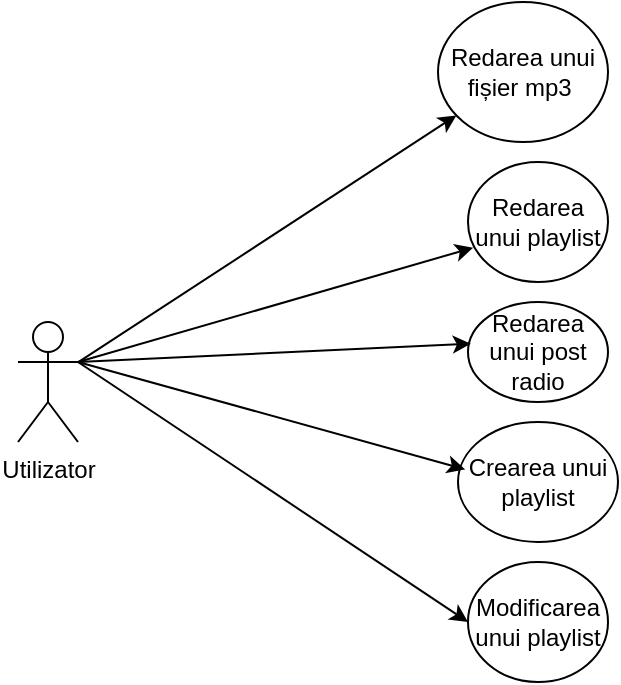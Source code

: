 <mxfile version="21.3.0" type="device">
  <diagram name="Pagina-1" id="TlfzpCiGQWB7bT76vUrb">
    <mxGraphModel dx="637" dy="354" grid="1" gridSize="10" guides="1" tooltips="1" connect="1" arrows="1" fold="1" page="1" pageScale="1" pageWidth="827" pageHeight="1169" math="0" shadow="0">
      <root>
        <mxCell id="0" />
        <mxCell id="1" parent="0" />
        <mxCell id="WbcPqwUpuUXygsDk3teA-1" value="Utilizator&lt;br&gt;" style="shape=umlActor;verticalLabelPosition=bottom;verticalAlign=top;html=1;outlineConnect=0;" vertex="1" parent="1">
          <mxGeometry x="140" y="230" width="30" height="60" as="geometry" />
        </mxCell>
        <mxCell id="WbcPqwUpuUXygsDk3teA-2" value="Redarea unui fișier mp3&amp;nbsp;" style="ellipse;whiteSpace=wrap;html=1;" vertex="1" parent="1">
          <mxGeometry x="350" y="70" width="85" height="70" as="geometry" />
        </mxCell>
        <mxCell id="WbcPqwUpuUXygsDk3teA-4" value="Redarea unui playlist" style="ellipse;whiteSpace=wrap;html=1;" vertex="1" parent="1">
          <mxGeometry x="365" y="150" width="70" height="60" as="geometry" />
        </mxCell>
        <mxCell id="WbcPqwUpuUXygsDk3teA-5" value="Modificarea unui playlist" style="ellipse;whiteSpace=wrap;html=1;" vertex="1" parent="1">
          <mxGeometry x="365" y="350" width="70" height="60" as="geometry" />
        </mxCell>
        <mxCell id="WbcPqwUpuUXygsDk3teA-6" value="Redarea unui post radio" style="ellipse;whiteSpace=wrap;html=1;" vertex="1" parent="1">
          <mxGeometry x="365" y="220" width="70" height="50" as="geometry" />
        </mxCell>
        <mxCell id="WbcPqwUpuUXygsDk3teA-7" value="Crearea unui playlist" style="ellipse;whiteSpace=wrap;html=1;" vertex="1" parent="1">
          <mxGeometry x="360" y="280" width="80" height="60" as="geometry" />
        </mxCell>
        <mxCell id="WbcPqwUpuUXygsDk3teA-8" value="" style="endArrow=classic;html=1;rounded=0;" edge="1" parent="1" source="WbcPqwUpuUXygsDk3teA-1" target="WbcPqwUpuUXygsDk3teA-2">
          <mxGeometry width="50" height="50" relative="1" as="geometry">
            <mxPoint x="360" y="270" as="sourcePoint" />
            <mxPoint x="410" y="220" as="targetPoint" />
          </mxGeometry>
        </mxCell>
        <mxCell id="WbcPqwUpuUXygsDk3teA-9" value="" style="endArrow=classic;html=1;rounded=0;entryX=0.037;entryY=0.714;entryDx=0;entryDy=0;entryPerimeter=0;" edge="1" parent="1" target="WbcPqwUpuUXygsDk3teA-4">
          <mxGeometry width="50" height="50" relative="1" as="geometry">
            <mxPoint x="170" y="250" as="sourcePoint" />
            <mxPoint x="410" y="220" as="targetPoint" />
          </mxGeometry>
        </mxCell>
        <mxCell id="WbcPqwUpuUXygsDk3teA-10" value="" style="endArrow=classic;html=1;rounded=0;entryX=0.02;entryY=0.417;entryDx=0;entryDy=0;entryPerimeter=0;exitX=1;exitY=0.333;exitDx=0;exitDy=0;exitPerimeter=0;" edge="1" parent="1" source="WbcPqwUpuUXygsDk3teA-1" target="WbcPqwUpuUXygsDk3teA-6">
          <mxGeometry width="50" height="50" relative="1" as="geometry">
            <mxPoint x="180" y="260" as="sourcePoint" />
            <mxPoint x="378" y="203" as="targetPoint" />
          </mxGeometry>
        </mxCell>
        <mxCell id="WbcPqwUpuUXygsDk3teA-11" value="" style="endArrow=classic;html=1;rounded=0;exitX=1;exitY=0.333;exitDx=0;exitDy=0;exitPerimeter=0;entryX=0.045;entryY=0.395;entryDx=0;entryDy=0;entryPerimeter=0;" edge="1" parent="1" source="WbcPqwUpuUXygsDk3teA-1" target="WbcPqwUpuUXygsDk3teA-7">
          <mxGeometry width="50" height="50" relative="1" as="geometry">
            <mxPoint x="360" y="330" as="sourcePoint" />
            <mxPoint x="410" y="280" as="targetPoint" />
          </mxGeometry>
        </mxCell>
        <mxCell id="WbcPqwUpuUXygsDk3teA-12" value="" style="endArrow=classic;html=1;rounded=0;exitX=1;exitY=0.333;exitDx=0;exitDy=0;exitPerimeter=0;entryX=0;entryY=0.5;entryDx=0;entryDy=0;" edge="1" parent="1" source="WbcPqwUpuUXygsDk3teA-1" target="WbcPqwUpuUXygsDk3teA-5">
          <mxGeometry width="50" height="50" relative="1" as="geometry">
            <mxPoint x="360" y="330" as="sourcePoint" />
            <mxPoint x="410" y="280" as="targetPoint" />
          </mxGeometry>
        </mxCell>
      </root>
    </mxGraphModel>
  </diagram>
</mxfile>
